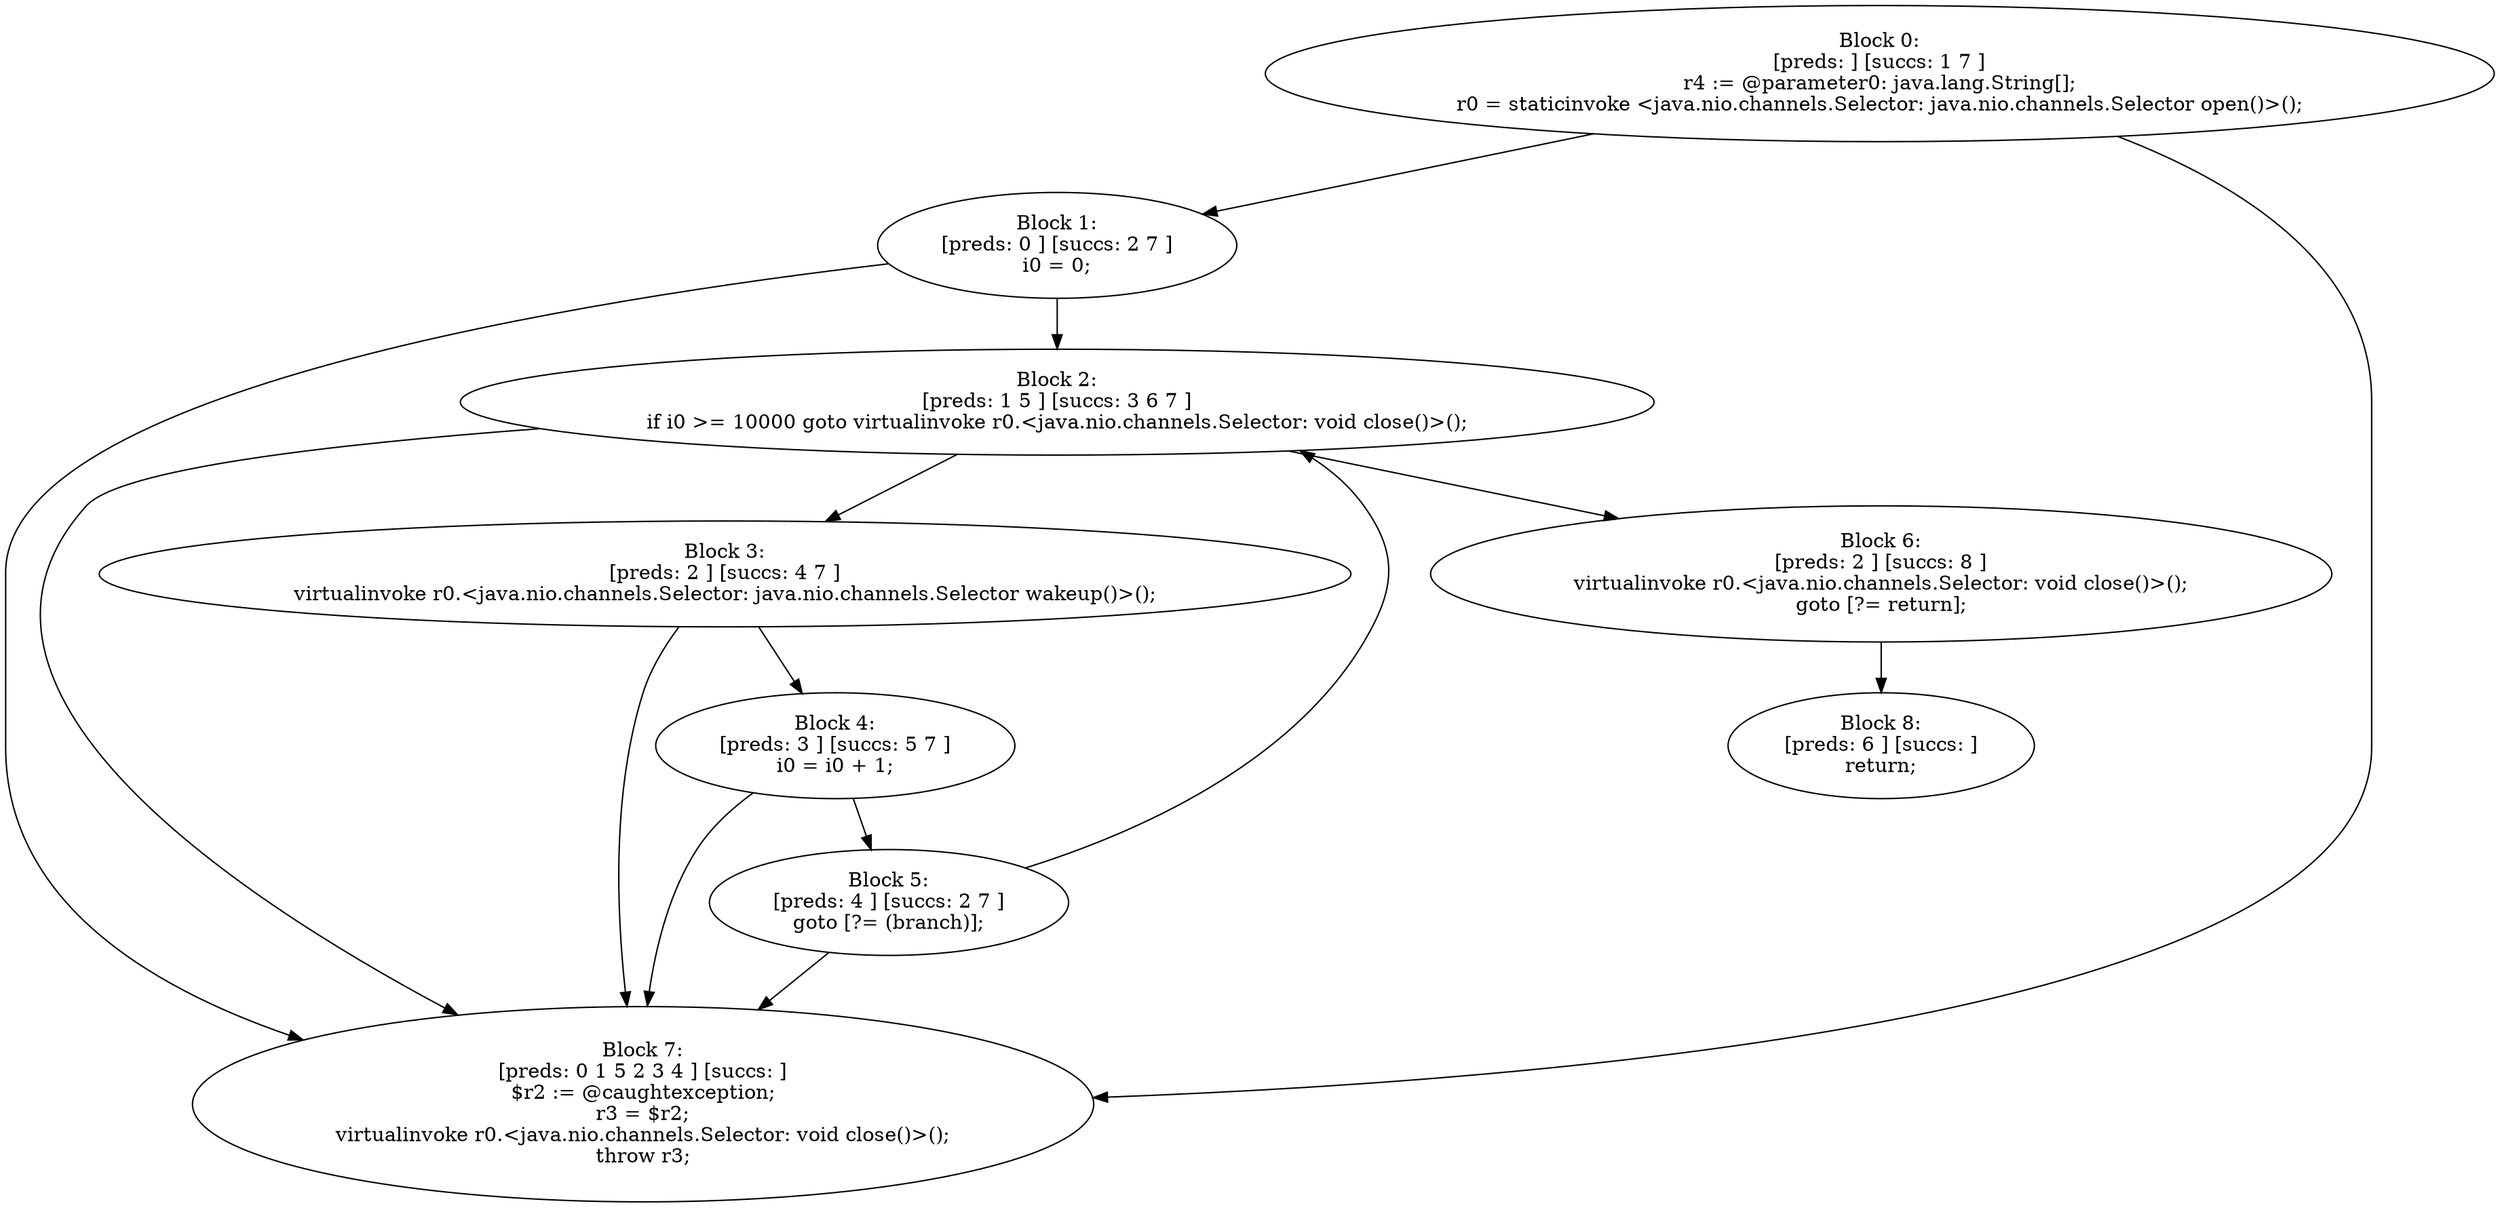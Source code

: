 digraph "unitGraph" {
    "Block 0:
[preds: ] [succs: 1 7 ]
r4 := @parameter0: java.lang.String[];
r0 = staticinvoke <java.nio.channels.Selector: java.nio.channels.Selector open()>();
"
    "Block 1:
[preds: 0 ] [succs: 2 7 ]
i0 = 0;
"
    "Block 2:
[preds: 1 5 ] [succs: 3 6 7 ]
if i0 >= 10000 goto virtualinvoke r0.<java.nio.channels.Selector: void close()>();
"
    "Block 3:
[preds: 2 ] [succs: 4 7 ]
virtualinvoke r0.<java.nio.channels.Selector: java.nio.channels.Selector wakeup()>();
"
    "Block 4:
[preds: 3 ] [succs: 5 7 ]
i0 = i0 + 1;
"
    "Block 5:
[preds: 4 ] [succs: 2 7 ]
goto [?= (branch)];
"
    "Block 6:
[preds: 2 ] [succs: 8 ]
virtualinvoke r0.<java.nio.channels.Selector: void close()>();
goto [?= return];
"
    "Block 7:
[preds: 0 1 5 2 3 4 ] [succs: ]
$r2 := @caughtexception;
r3 = $r2;
virtualinvoke r0.<java.nio.channels.Selector: void close()>();
throw r3;
"
    "Block 8:
[preds: 6 ] [succs: ]
return;
"
    "Block 0:
[preds: ] [succs: 1 7 ]
r4 := @parameter0: java.lang.String[];
r0 = staticinvoke <java.nio.channels.Selector: java.nio.channels.Selector open()>();
"->"Block 1:
[preds: 0 ] [succs: 2 7 ]
i0 = 0;
";
    "Block 0:
[preds: ] [succs: 1 7 ]
r4 := @parameter0: java.lang.String[];
r0 = staticinvoke <java.nio.channels.Selector: java.nio.channels.Selector open()>();
"->"Block 7:
[preds: 0 1 5 2 3 4 ] [succs: ]
$r2 := @caughtexception;
r3 = $r2;
virtualinvoke r0.<java.nio.channels.Selector: void close()>();
throw r3;
";
    "Block 1:
[preds: 0 ] [succs: 2 7 ]
i0 = 0;
"->"Block 2:
[preds: 1 5 ] [succs: 3 6 7 ]
if i0 >= 10000 goto virtualinvoke r0.<java.nio.channels.Selector: void close()>();
";
    "Block 1:
[preds: 0 ] [succs: 2 7 ]
i0 = 0;
"->"Block 7:
[preds: 0 1 5 2 3 4 ] [succs: ]
$r2 := @caughtexception;
r3 = $r2;
virtualinvoke r0.<java.nio.channels.Selector: void close()>();
throw r3;
";
    "Block 2:
[preds: 1 5 ] [succs: 3 6 7 ]
if i0 >= 10000 goto virtualinvoke r0.<java.nio.channels.Selector: void close()>();
"->"Block 3:
[preds: 2 ] [succs: 4 7 ]
virtualinvoke r0.<java.nio.channels.Selector: java.nio.channels.Selector wakeup()>();
";
    "Block 2:
[preds: 1 5 ] [succs: 3 6 7 ]
if i0 >= 10000 goto virtualinvoke r0.<java.nio.channels.Selector: void close()>();
"->"Block 6:
[preds: 2 ] [succs: 8 ]
virtualinvoke r0.<java.nio.channels.Selector: void close()>();
goto [?= return];
";
    "Block 2:
[preds: 1 5 ] [succs: 3 6 7 ]
if i0 >= 10000 goto virtualinvoke r0.<java.nio.channels.Selector: void close()>();
"->"Block 7:
[preds: 0 1 5 2 3 4 ] [succs: ]
$r2 := @caughtexception;
r3 = $r2;
virtualinvoke r0.<java.nio.channels.Selector: void close()>();
throw r3;
";
    "Block 3:
[preds: 2 ] [succs: 4 7 ]
virtualinvoke r0.<java.nio.channels.Selector: java.nio.channels.Selector wakeup()>();
"->"Block 4:
[preds: 3 ] [succs: 5 7 ]
i0 = i0 + 1;
";
    "Block 3:
[preds: 2 ] [succs: 4 7 ]
virtualinvoke r0.<java.nio.channels.Selector: java.nio.channels.Selector wakeup()>();
"->"Block 7:
[preds: 0 1 5 2 3 4 ] [succs: ]
$r2 := @caughtexception;
r3 = $r2;
virtualinvoke r0.<java.nio.channels.Selector: void close()>();
throw r3;
";
    "Block 4:
[preds: 3 ] [succs: 5 7 ]
i0 = i0 + 1;
"->"Block 5:
[preds: 4 ] [succs: 2 7 ]
goto [?= (branch)];
";
    "Block 4:
[preds: 3 ] [succs: 5 7 ]
i0 = i0 + 1;
"->"Block 7:
[preds: 0 1 5 2 3 4 ] [succs: ]
$r2 := @caughtexception;
r3 = $r2;
virtualinvoke r0.<java.nio.channels.Selector: void close()>();
throw r3;
";
    "Block 5:
[preds: 4 ] [succs: 2 7 ]
goto [?= (branch)];
"->"Block 2:
[preds: 1 5 ] [succs: 3 6 7 ]
if i0 >= 10000 goto virtualinvoke r0.<java.nio.channels.Selector: void close()>();
";
    "Block 5:
[preds: 4 ] [succs: 2 7 ]
goto [?= (branch)];
"->"Block 7:
[preds: 0 1 5 2 3 4 ] [succs: ]
$r2 := @caughtexception;
r3 = $r2;
virtualinvoke r0.<java.nio.channels.Selector: void close()>();
throw r3;
";
    "Block 6:
[preds: 2 ] [succs: 8 ]
virtualinvoke r0.<java.nio.channels.Selector: void close()>();
goto [?= return];
"->"Block 8:
[preds: 6 ] [succs: ]
return;
";
}
